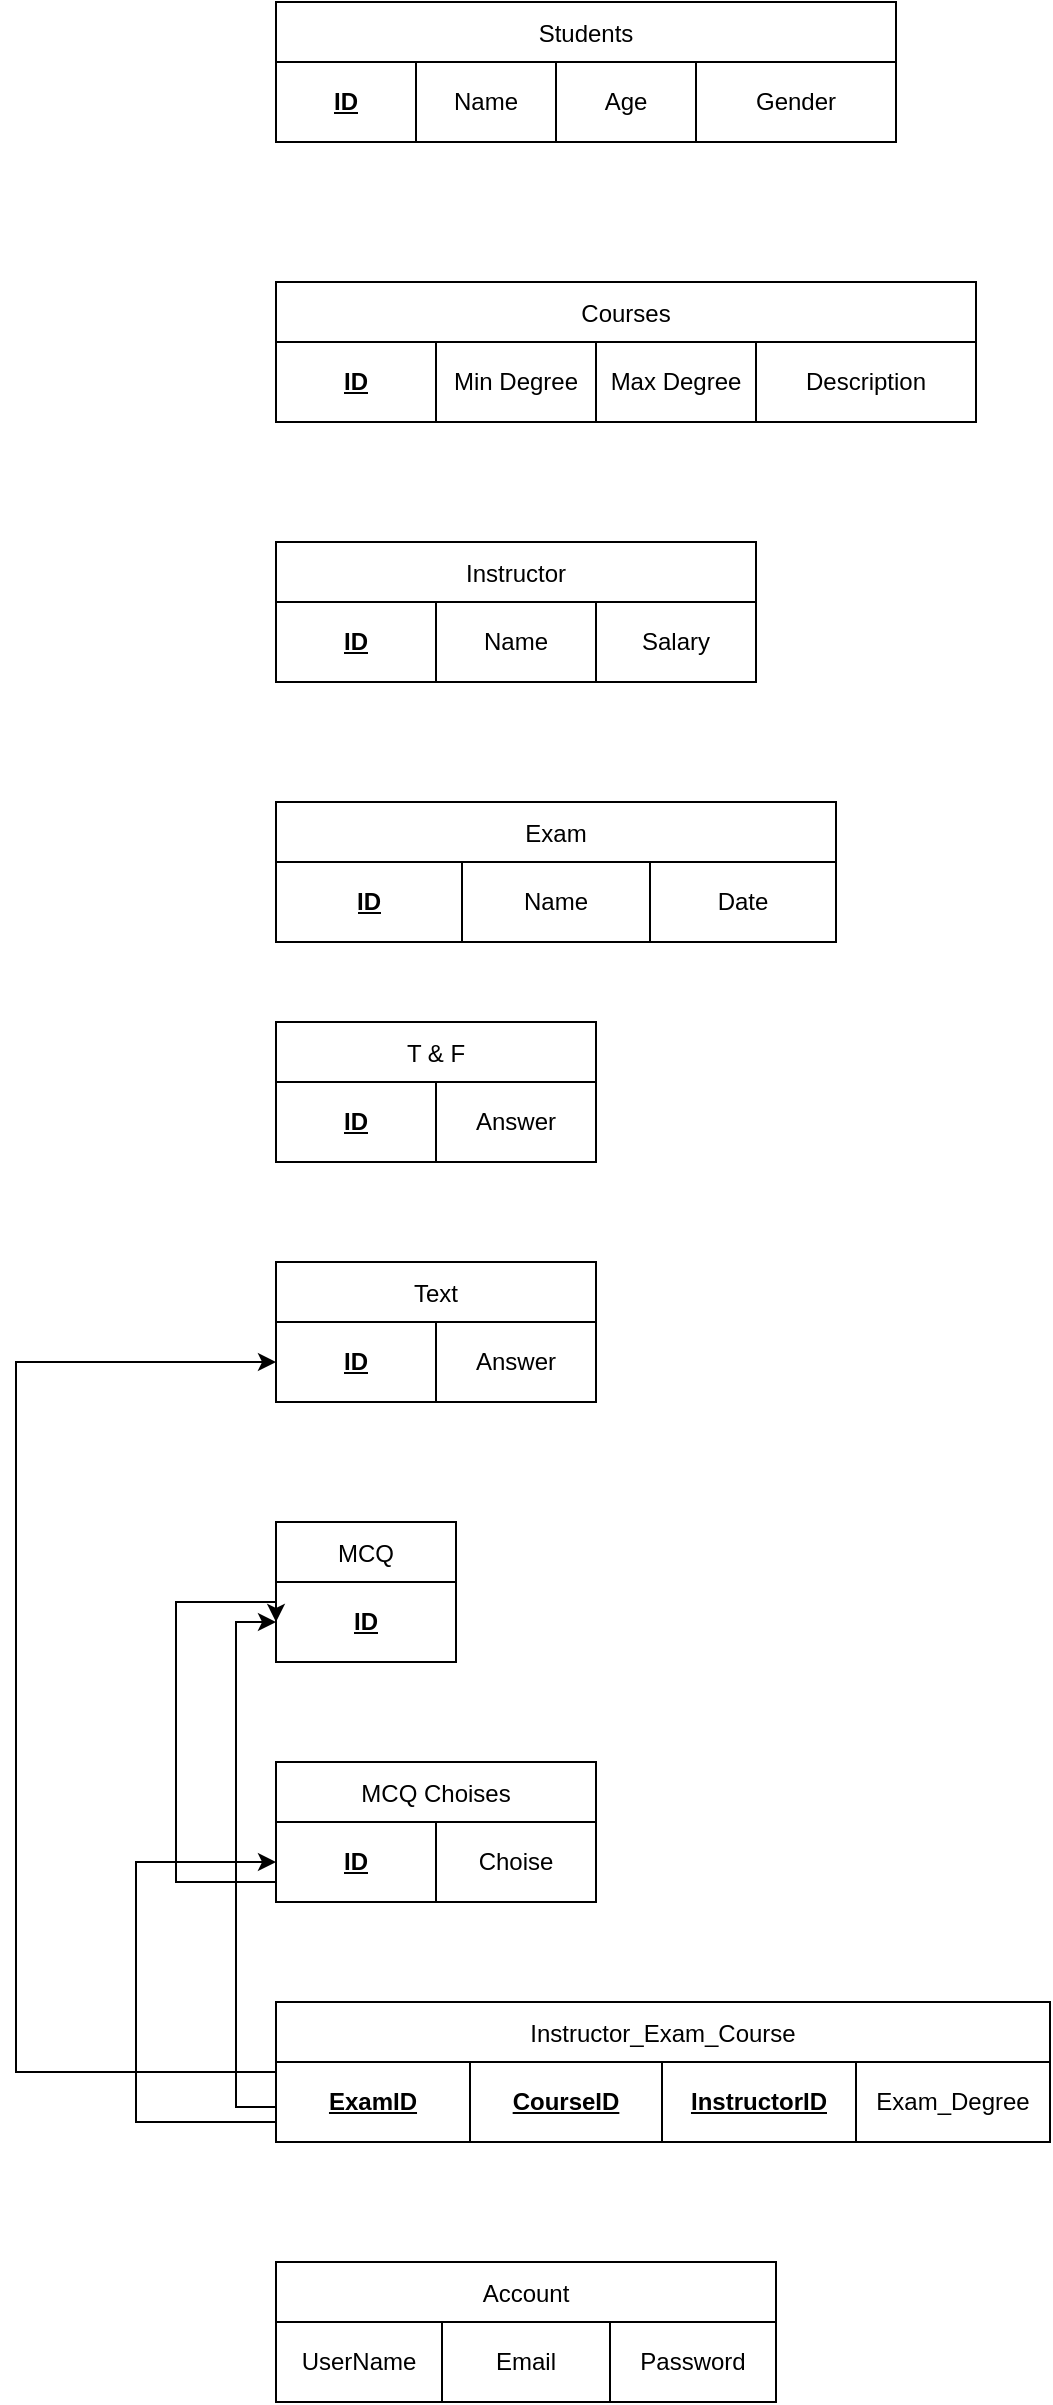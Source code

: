 <mxfile version="24.7.17">
  <diagram name="Page-1" id="Z9PlCmLsBD-gbKbMcJiN">
    <mxGraphModel dx="1278" dy="656" grid="1" gridSize="10" guides="1" tooltips="1" connect="1" arrows="1" fold="1" page="1" pageScale="1" pageWidth="850" pageHeight="1100" math="0" shadow="0">
      <root>
        <mxCell id="0" />
        <mxCell id="1" parent="0" />
        <mxCell id="nsTeJTZyOkKHgvpDhPuL-1" value="Students" style="shape=table;startSize=30;container=1;collapsible=0;childLayout=tableLayout;" vertex="1" parent="1">
          <mxGeometry x="200" y="10" width="310" height="70" as="geometry" />
        </mxCell>
        <mxCell id="nsTeJTZyOkKHgvpDhPuL-2" value="" style="shape=tableRow;horizontal=0;startSize=0;swimlaneHead=0;swimlaneBody=0;strokeColor=inherit;top=0;left=0;bottom=0;right=0;collapsible=0;dropTarget=0;fillColor=none;points=[[0,0.5],[1,0.5]];portConstraint=eastwest;" vertex="1" parent="nsTeJTZyOkKHgvpDhPuL-1">
          <mxGeometry y="30" width="310" height="40" as="geometry" />
        </mxCell>
        <mxCell id="nsTeJTZyOkKHgvpDhPuL-3" value="&lt;b&gt;&lt;u&gt;ID&lt;/u&gt;&lt;/b&gt;" style="shape=partialRectangle;html=1;whiteSpace=wrap;connectable=0;strokeColor=inherit;overflow=hidden;fillColor=none;top=0;left=0;bottom=0;right=0;pointerEvents=1;" vertex="1" parent="nsTeJTZyOkKHgvpDhPuL-2">
          <mxGeometry width="70" height="40" as="geometry">
            <mxRectangle width="70" height="40" as="alternateBounds" />
          </mxGeometry>
        </mxCell>
        <mxCell id="nsTeJTZyOkKHgvpDhPuL-4" value="Name" style="shape=partialRectangle;html=1;whiteSpace=wrap;connectable=0;strokeColor=inherit;overflow=hidden;fillColor=none;top=0;left=0;bottom=0;right=0;pointerEvents=1;" vertex="1" parent="nsTeJTZyOkKHgvpDhPuL-2">
          <mxGeometry x="70" width="70" height="40" as="geometry">
            <mxRectangle width="70" height="40" as="alternateBounds" />
          </mxGeometry>
        </mxCell>
        <mxCell id="nsTeJTZyOkKHgvpDhPuL-5" value="Age" style="shape=partialRectangle;html=1;whiteSpace=wrap;connectable=0;strokeColor=inherit;overflow=hidden;fillColor=none;top=0;left=0;bottom=0;right=0;pointerEvents=1;" vertex="1" parent="nsTeJTZyOkKHgvpDhPuL-2">
          <mxGeometry x="140" width="70" height="40" as="geometry">
            <mxRectangle width="70" height="40" as="alternateBounds" />
          </mxGeometry>
        </mxCell>
        <mxCell id="nsTeJTZyOkKHgvpDhPuL-6" value="Gender" style="shape=partialRectangle;html=1;whiteSpace=wrap;connectable=0;strokeColor=inherit;overflow=hidden;fillColor=none;top=0;left=0;bottom=0;right=0;pointerEvents=1;" vertex="1" parent="nsTeJTZyOkKHgvpDhPuL-2">
          <mxGeometry x="210" width="100" height="40" as="geometry">
            <mxRectangle width="100" height="40" as="alternateBounds" />
          </mxGeometry>
        </mxCell>
        <mxCell id="nsTeJTZyOkKHgvpDhPuL-13" value="Courses" style="shape=table;startSize=30;container=1;collapsible=0;childLayout=tableLayout;" vertex="1" parent="1">
          <mxGeometry x="200" y="150" width="350" height="70" as="geometry" />
        </mxCell>
        <mxCell id="nsTeJTZyOkKHgvpDhPuL-14" value="" style="shape=tableRow;horizontal=0;startSize=0;swimlaneHead=0;swimlaneBody=0;strokeColor=inherit;top=0;left=0;bottom=0;right=0;collapsible=0;dropTarget=0;fillColor=none;points=[[0,0.5],[1,0.5]];portConstraint=eastwest;" vertex="1" parent="nsTeJTZyOkKHgvpDhPuL-13">
          <mxGeometry y="30" width="350" height="40" as="geometry" />
        </mxCell>
        <mxCell id="nsTeJTZyOkKHgvpDhPuL-15" value="&lt;b&gt;&lt;u&gt;ID&lt;/u&gt;&lt;/b&gt;" style="shape=partialRectangle;html=1;whiteSpace=wrap;connectable=0;strokeColor=inherit;overflow=hidden;fillColor=none;top=0;left=0;bottom=0;right=0;pointerEvents=1;" vertex="1" parent="nsTeJTZyOkKHgvpDhPuL-14">
          <mxGeometry width="80" height="40" as="geometry">
            <mxRectangle width="80" height="40" as="alternateBounds" />
          </mxGeometry>
        </mxCell>
        <mxCell id="nsTeJTZyOkKHgvpDhPuL-16" value="Min Degree" style="shape=partialRectangle;html=1;whiteSpace=wrap;connectable=0;strokeColor=inherit;overflow=hidden;fillColor=none;top=0;left=0;bottom=0;right=0;pointerEvents=1;" vertex="1" parent="nsTeJTZyOkKHgvpDhPuL-14">
          <mxGeometry x="80" width="80" height="40" as="geometry">
            <mxRectangle width="80" height="40" as="alternateBounds" />
          </mxGeometry>
        </mxCell>
        <mxCell id="nsTeJTZyOkKHgvpDhPuL-17" value="Max Degree" style="shape=partialRectangle;html=1;whiteSpace=wrap;connectable=0;strokeColor=inherit;overflow=hidden;fillColor=none;top=0;left=0;bottom=0;right=0;pointerEvents=1;" vertex="1" parent="nsTeJTZyOkKHgvpDhPuL-14">
          <mxGeometry x="160" width="80" height="40" as="geometry">
            <mxRectangle width="80" height="40" as="alternateBounds" />
          </mxGeometry>
        </mxCell>
        <mxCell id="nsTeJTZyOkKHgvpDhPuL-18" value="Description" style="shape=partialRectangle;html=1;whiteSpace=wrap;connectable=0;strokeColor=inherit;overflow=hidden;fillColor=none;top=0;left=0;bottom=0;right=0;pointerEvents=1;" vertex="1" parent="nsTeJTZyOkKHgvpDhPuL-14">
          <mxGeometry x="240" width="110" height="40" as="geometry">
            <mxRectangle width="110" height="40" as="alternateBounds" />
          </mxGeometry>
        </mxCell>
        <mxCell id="nsTeJTZyOkKHgvpDhPuL-19" value="Instructor" style="shape=table;startSize=30;container=1;collapsible=0;childLayout=tableLayout;" vertex="1" parent="1">
          <mxGeometry x="200" y="280" width="240" height="70" as="geometry" />
        </mxCell>
        <mxCell id="nsTeJTZyOkKHgvpDhPuL-20" value="" style="shape=tableRow;horizontal=0;startSize=0;swimlaneHead=0;swimlaneBody=0;strokeColor=inherit;top=0;left=0;bottom=0;right=0;collapsible=0;dropTarget=0;fillColor=none;points=[[0,0.5],[1,0.5]];portConstraint=eastwest;" vertex="1" parent="nsTeJTZyOkKHgvpDhPuL-19">
          <mxGeometry y="30" width="240" height="40" as="geometry" />
        </mxCell>
        <mxCell id="nsTeJTZyOkKHgvpDhPuL-21" value="&lt;b&gt;&lt;u&gt;ID&lt;/u&gt;&lt;/b&gt;" style="shape=partialRectangle;html=1;whiteSpace=wrap;connectable=0;strokeColor=inherit;overflow=hidden;fillColor=none;top=0;left=0;bottom=0;right=0;pointerEvents=1;" vertex="1" parent="nsTeJTZyOkKHgvpDhPuL-20">
          <mxGeometry width="80" height="40" as="geometry">
            <mxRectangle width="80" height="40" as="alternateBounds" />
          </mxGeometry>
        </mxCell>
        <mxCell id="nsTeJTZyOkKHgvpDhPuL-22" value="Name" style="shape=partialRectangle;html=1;whiteSpace=wrap;connectable=0;strokeColor=inherit;overflow=hidden;fillColor=none;top=0;left=0;bottom=0;right=0;pointerEvents=1;" vertex="1" parent="nsTeJTZyOkKHgvpDhPuL-20">
          <mxGeometry x="80" width="80" height="40" as="geometry">
            <mxRectangle width="80" height="40" as="alternateBounds" />
          </mxGeometry>
        </mxCell>
        <mxCell id="nsTeJTZyOkKHgvpDhPuL-23" value="Salary" style="shape=partialRectangle;html=1;whiteSpace=wrap;connectable=0;strokeColor=inherit;overflow=hidden;fillColor=none;top=0;left=0;bottom=0;right=0;pointerEvents=1;" vertex="1" parent="nsTeJTZyOkKHgvpDhPuL-20">
          <mxGeometry x="160" width="80" height="40" as="geometry">
            <mxRectangle width="80" height="40" as="alternateBounds" />
          </mxGeometry>
        </mxCell>
        <mxCell id="nsTeJTZyOkKHgvpDhPuL-24" value="Exam" style="shape=table;startSize=30;container=1;collapsible=0;childLayout=tableLayout;" vertex="1" parent="1">
          <mxGeometry x="200" y="410" width="280" height="70" as="geometry" />
        </mxCell>
        <mxCell id="nsTeJTZyOkKHgvpDhPuL-25" value="" style="shape=tableRow;horizontal=0;startSize=0;swimlaneHead=0;swimlaneBody=0;strokeColor=inherit;top=0;left=0;bottom=0;right=0;collapsible=0;dropTarget=0;fillColor=none;points=[[0,0.5],[1,0.5]];portConstraint=eastwest;" vertex="1" parent="nsTeJTZyOkKHgvpDhPuL-24">
          <mxGeometry y="30" width="280" height="40" as="geometry" />
        </mxCell>
        <mxCell id="nsTeJTZyOkKHgvpDhPuL-26" value="&lt;b&gt;&lt;u&gt;ID&lt;/u&gt;&lt;/b&gt;" style="shape=partialRectangle;html=1;whiteSpace=wrap;connectable=0;strokeColor=inherit;overflow=hidden;fillColor=none;top=0;left=0;bottom=0;right=0;pointerEvents=1;" vertex="1" parent="nsTeJTZyOkKHgvpDhPuL-25">
          <mxGeometry width="93" height="40" as="geometry">
            <mxRectangle width="93" height="40" as="alternateBounds" />
          </mxGeometry>
        </mxCell>
        <mxCell id="nsTeJTZyOkKHgvpDhPuL-27" value="Name" style="shape=partialRectangle;html=1;whiteSpace=wrap;connectable=0;strokeColor=inherit;overflow=hidden;fillColor=none;top=0;left=0;bottom=0;right=0;pointerEvents=1;" vertex="1" parent="nsTeJTZyOkKHgvpDhPuL-25">
          <mxGeometry x="93" width="94" height="40" as="geometry">
            <mxRectangle width="94" height="40" as="alternateBounds" />
          </mxGeometry>
        </mxCell>
        <mxCell id="nsTeJTZyOkKHgvpDhPuL-28" value="Date" style="shape=partialRectangle;html=1;whiteSpace=wrap;connectable=0;strokeColor=inherit;overflow=hidden;fillColor=none;top=0;left=0;bottom=0;right=0;pointerEvents=1;" vertex="1" parent="nsTeJTZyOkKHgvpDhPuL-25">
          <mxGeometry x="187" width="93" height="40" as="geometry">
            <mxRectangle width="93" height="40" as="alternateBounds" />
          </mxGeometry>
        </mxCell>
        <mxCell id="nsTeJTZyOkKHgvpDhPuL-29" value="T &amp; F" style="shape=table;startSize=30;container=1;collapsible=0;childLayout=tableLayout;" vertex="1" parent="1">
          <mxGeometry x="200" y="520" width="160" height="70" as="geometry" />
        </mxCell>
        <mxCell id="nsTeJTZyOkKHgvpDhPuL-30" value="" style="shape=tableRow;horizontal=0;startSize=0;swimlaneHead=0;swimlaneBody=0;strokeColor=inherit;top=0;left=0;bottom=0;right=0;collapsible=0;dropTarget=0;fillColor=none;points=[[0,0.5],[1,0.5]];portConstraint=eastwest;" vertex="1" parent="nsTeJTZyOkKHgvpDhPuL-29">
          <mxGeometry y="30" width="160" height="40" as="geometry" />
        </mxCell>
        <mxCell id="nsTeJTZyOkKHgvpDhPuL-31" value="&lt;b&gt;&lt;u&gt;ID&lt;/u&gt;&lt;/b&gt;" style="shape=partialRectangle;html=1;whiteSpace=wrap;connectable=0;strokeColor=inherit;overflow=hidden;fillColor=none;top=0;left=0;bottom=0;right=0;pointerEvents=1;" vertex="1" parent="nsTeJTZyOkKHgvpDhPuL-30">
          <mxGeometry width="80" height="40" as="geometry">
            <mxRectangle width="80" height="40" as="alternateBounds" />
          </mxGeometry>
        </mxCell>
        <mxCell id="nsTeJTZyOkKHgvpDhPuL-32" value="Answer" style="shape=partialRectangle;html=1;whiteSpace=wrap;connectable=0;strokeColor=inherit;overflow=hidden;fillColor=none;top=0;left=0;bottom=0;right=0;pointerEvents=1;" vertex="1" parent="nsTeJTZyOkKHgvpDhPuL-30">
          <mxGeometry x="80" width="80" height="40" as="geometry">
            <mxRectangle width="80" height="40" as="alternateBounds" />
          </mxGeometry>
        </mxCell>
        <mxCell id="nsTeJTZyOkKHgvpDhPuL-33" value="Text" style="shape=table;startSize=30;container=1;collapsible=0;childLayout=tableLayout;" vertex="1" parent="1">
          <mxGeometry x="200" y="640" width="160" height="70" as="geometry" />
        </mxCell>
        <mxCell id="nsTeJTZyOkKHgvpDhPuL-34" value="" style="shape=tableRow;horizontal=0;startSize=0;swimlaneHead=0;swimlaneBody=0;strokeColor=inherit;top=0;left=0;bottom=0;right=0;collapsible=0;dropTarget=0;fillColor=none;points=[[0,0.5],[1,0.5]];portConstraint=eastwest;" vertex="1" parent="nsTeJTZyOkKHgvpDhPuL-33">
          <mxGeometry y="30" width="160" height="40" as="geometry" />
        </mxCell>
        <mxCell id="nsTeJTZyOkKHgvpDhPuL-35" value="&lt;b&gt;&lt;u&gt;ID&lt;/u&gt;&lt;/b&gt;" style="shape=partialRectangle;html=1;whiteSpace=wrap;connectable=0;strokeColor=inherit;overflow=hidden;fillColor=none;top=0;left=0;bottom=0;right=0;pointerEvents=1;" vertex="1" parent="nsTeJTZyOkKHgvpDhPuL-34">
          <mxGeometry width="80" height="40" as="geometry">
            <mxRectangle width="80" height="40" as="alternateBounds" />
          </mxGeometry>
        </mxCell>
        <mxCell id="nsTeJTZyOkKHgvpDhPuL-36" value="Answer" style="shape=partialRectangle;html=1;whiteSpace=wrap;connectable=0;strokeColor=inherit;overflow=hidden;fillColor=none;top=0;left=0;bottom=0;right=0;pointerEvents=1;" vertex="1" parent="nsTeJTZyOkKHgvpDhPuL-34">
          <mxGeometry x="80" width="80" height="40" as="geometry">
            <mxRectangle width="80" height="40" as="alternateBounds" />
          </mxGeometry>
        </mxCell>
        <mxCell id="nsTeJTZyOkKHgvpDhPuL-37" value="MCQ" style="shape=table;startSize=30;container=1;collapsible=0;childLayout=tableLayout;" vertex="1" parent="1">
          <mxGeometry x="200" y="770" width="90" height="70" as="geometry" />
        </mxCell>
        <mxCell id="nsTeJTZyOkKHgvpDhPuL-38" value="" style="shape=tableRow;horizontal=0;startSize=0;swimlaneHead=0;swimlaneBody=0;strokeColor=inherit;top=0;left=0;bottom=0;right=0;collapsible=0;dropTarget=0;fillColor=none;points=[[0,0.5],[1,0.5]];portConstraint=eastwest;" vertex="1" parent="nsTeJTZyOkKHgvpDhPuL-37">
          <mxGeometry y="30" width="90" height="40" as="geometry" />
        </mxCell>
        <mxCell id="nsTeJTZyOkKHgvpDhPuL-39" value="&lt;b&gt;&lt;u&gt;ID&lt;/u&gt;&lt;/b&gt;" style="shape=partialRectangle;html=1;whiteSpace=wrap;connectable=0;strokeColor=inherit;overflow=hidden;fillColor=none;top=0;left=0;bottom=0;right=0;pointerEvents=1;" vertex="1" parent="nsTeJTZyOkKHgvpDhPuL-38">
          <mxGeometry width="90" height="40" as="geometry">
            <mxRectangle width="90" height="40" as="alternateBounds" />
          </mxGeometry>
        </mxCell>
        <mxCell id="nsTeJTZyOkKHgvpDhPuL-40" value="MCQ Choises" style="shape=table;startSize=30;container=1;collapsible=0;childLayout=tableLayout;" vertex="1" parent="1">
          <mxGeometry x="200" y="890" width="160" height="70" as="geometry" />
        </mxCell>
        <mxCell id="nsTeJTZyOkKHgvpDhPuL-41" value="" style="shape=tableRow;horizontal=0;startSize=0;swimlaneHead=0;swimlaneBody=0;strokeColor=inherit;top=0;left=0;bottom=0;right=0;collapsible=0;dropTarget=0;fillColor=none;points=[[0,0.5],[1,0.5]];portConstraint=eastwest;" vertex="1" parent="nsTeJTZyOkKHgvpDhPuL-40">
          <mxGeometry y="30" width="160" height="40" as="geometry" />
        </mxCell>
        <mxCell id="nsTeJTZyOkKHgvpDhPuL-42" value="&lt;b&gt;&lt;u&gt;ID&lt;/u&gt;&lt;/b&gt;" style="shape=partialRectangle;html=1;whiteSpace=wrap;connectable=0;strokeColor=inherit;overflow=hidden;fillColor=none;top=0;left=0;bottom=0;right=0;pointerEvents=1;" vertex="1" parent="nsTeJTZyOkKHgvpDhPuL-41">
          <mxGeometry width="80" height="40" as="geometry">
            <mxRectangle width="80" height="40" as="alternateBounds" />
          </mxGeometry>
        </mxCell>
        <mxCell id="nsTeJTZyOkKHgvpDhPuL-43" value="Choise" style="shape=partialRectangle;html=1;whiteSpace=wrap;connectable=0;strokeColor=inherit;overflow=hidden;fillColor=none;top=0;left=0;bottom=0;right=0;pointerEvents=1;" vertex="1" parent="nsTeJTZyOkKHgvpDhPuL-41">
          <mxGeometry x="80" width="80" height="40" as="geometry">
            <mxRectangle width="80" height="40" as="alternateBounds" />
          </mxGeometry>
        </mxCell>
        <mxCell id="nsTeJTZyOkKHgvpDhPuL-45" value="Account" style="shape=table;startSize=30;container=1;collapsible=0;childLayout=tableLayout;" vertex="1" parent="1">
          <mxGeometry x="200" y="1140" width="250" height="70" as="geometry" />
        </mxCell>
        <mxCell id="nsTeJTZyOkKHgvpDhPuL-46" value="" style="shape=tableRow;horizontal=0;startSize=0;swimlaneHead=0;swimlaneBody=0;strokeColor=inherit;top=0;left=0;bottom=0;right=0;collapsible=0;dropTarget=0;fillColor=none;points=[[0,0.5],[1,0.5]];portConstraint=eastwest;" vertex="1" parent="nsTeJTZyOkKHgvpDhPuL-45">
          <mxGeometry y="30" width="250" height="40" as="geometry" />
        </mxCell>
        <mxCell id="nsTeJTZyOkKHgvpDhPuL-47" value="UserName" style="shape=partialRectangle;html=1;whiteSpace=wrap;connectable=0;strokeColor=inherit;overflow=hidden;fillColor=none;top=0;left=0;bottom=0;right=0;pointerEvents=1;" vertex="1" parent="nsTeJTZyOkKHgvpDhPuL-46">
          <mxGeometry width="83" height="40" as="geometry">
            <mxRectangle width="83" height="40" as="alternateBounds" />
          </mxGeometry>
        </mxCell>
        <mxCell id="nsTeJTZyOkKHgvpDhPuL-48" value="Email" style="shape=partialRectangle;html=1;whiteSpace=wrap;connectable=0;strokeColor=inherit;overflow=hidden;fillColor=none;top=0;left=0;bottom=0;right=0;pointerEvents=1;" vertex="1" parent="nsTeJTZyOkKHgvpDhPuL-46">
          <mxGeometry x="83" width="84" height="40" as="geometry">
            <mxRectangle width="84" height="40" as="alternateBounds" />
          </mxGeometry>
        </mxCell>
        <mxCell id="nsTeJTZyOkKHgvpDhPuL-49" value="Password" style="shape=partialRectangle;html=1;whiteSpace=wrap;connectable=0;strokeColor=inherit;overflow=hidden;fillColor=none;top=0;left=0;bottom=0;right=0;pointerEvents=1;" vertex="1" parent="nsTeJTZyOkKHgvpDhPuL-46">
          <mxGeometry x="167" width="83" height="40" as="geometry">
            <mxRectangle width="83" height="40" as="alternateBounds" />
          </mxGeometry>
        </mxCell>
        <mxCell id="nsTeJTZyOkKHgvpDhPuL-57" style="edgeStyle=orthogonalEdgeStyle;rounded=0;orthogonalLoop=1;jettySize=auto;html=1;exitX=0;exitY=0.75;exitDx=0;exitDy=0;entryX=0;entryY=0.5;entryDx=0;entryDy=0;" edge="1" parent="1" source="nsTeJTZyOkKHgvpDhPuL-50" target="nsTeJTZyOkKHgvpDhPuL-38">
          <mxGeometry relative="1" as="geometry" />
        </mxCell>
        <mxCell id="nsTeJTZyOkKHgvpDhPuL-64" style="edgeStyle=orthogonalEdgeStyle;rounded=0;orthogonalLoop=1;jettySize=auto;html=1;entryX=0;entryY=0.5;entryDx=0;entryDy=0;" edge="1" parent="1" source="nsTeJTZyOkKHgvpDhPuL-50" target="nsTeJTZyOkKHgvpDhPuL-34">
          <mxGeometry relative="1" as="geometry">
            <Array as="points">
              <mxPoint x="70" y="1045" />
              <mxPoint x="70" y="690" />
            </Array>
          </mxGeometry>
        </mxCell>
        <mxCell id="nsTeJTZyOkKHgvpDhPuL-50" value="Instructor_Exam_Course" style="shape=table;startSize=30;container=1;collapsible=0;childLayout=tableLayout;" vertex="1" parent="1">
          <mxGeometry x="200" y="1010" width="387" height="70" as="geometry" />
        </mxCell>
        <mxCell id="nsTeJTZyOkKHgvpDhPuL-51" value="" style="shape=tableRow;horizontal=0;startSize=0;swimlaneHead=0;swimlaneBody=0;strokeColor=inherit;top=0;left=0;bottom=0;right=0;collapsible=0;dropTarget=0;fillColor=none;points=[[0,0.5],[1,0.5]];portConstraint=eastwest;" vertex="1" parent="nsTeJTZyOkKHgvpDhPuL-50">
          <mxGeometry y="30" width="387" height="40" as="geometry" />
        </mxCell>
        <mxCell id="nsTeJTZyOkKHgvpDhPuL-52" value="&lt;u&gt;&lt;b&gt;ExamID&lt;/b&gt;&lt;/u&gt;" style="shape=partialRectangle;html=1;whiteSpace=wrap;connectable=0;strokeColor=inherit;overflow=hidden;fillColor=none;top=0;left=0;bottom=0;right=0;pointerEvents=1;" vertex="1" parent="nsTeJTZyOkKHgvpDhPuL-51">
          <mxGeometry width="97" height="40" as="geometry">
            <mxRectangle width="97" height="40" as="alternateBounds" />
          </mxGeometry>
        </mxCell>
        <mxCell id="nsTeJTZyOkKHgvpDhPuL-53" value="&lt;b&gt;&lt;u&gt;CourseID&lt;/u&gt;&lt;/b&gt;" style="shape=partialRectangle;html=1;whiteSpace=wrap;connectable=0;strokeColor=inherit;overflow=hidden;fillColor=none;top=0;left=0;bottom=0;right=0;pointerEvents=1;" vertex="1" parent="nsTeJTZyOkKHgvpDhPuL-51">
          <mxGeometry x="97" width="96" height="40" as="geometry">
            <mxRectangle width="96" height="40" as="alternateBounds" />
          </mxGeometry>
        </mxCell>
        <mxCell id="nsTeJTZyOkKHgvpDhPuL-54" value="&lt;b&gt;&lt;u&gt;InstructorID&lt;/u&gt;&lt;/b&gt;" style="shape=partialRectangle;html=1;whiteSpace=wrap;connectable=0;strokeColor=inherit;overflow=hidden;fillColor=none;top=0;left=0;bottom=0;right=0;pointerEvents=1;" vertex="1" parent="nsTeJTZyOkKHgvpDhPuL-51">
          <mxGeometry x="193" width="97" height="40" as="geometry">
            <mxRectangle width="97" height="40" as="alternateBounds" />
          </mxGeometry>
        </mxCell>
        <mxCell id="nsTeJTZyOkKHgvpDhPuL-55" value="Exam_Degree" style="shape=partialRectangle;html=1;whiteSpace=wrap;connectable=0;strokeColor=inherit;overflow=hidden;fillColor=none;top=0;left=0;bottom=0;right=0;pointerEvents=1;" vertex="1" parent="nsTeJTZyOkKHgvpDhPuL-51">
          <mxGeometry x="290" width="97" height="40" as="geometry">
            <mxRectangle width="97" height="40" as="alternateBounds" />
          </mxGeometry>
        </mxCell>
        <mxCell id="nsTeJTZyOkKHgvpDhPuL-56" style="edgeStyle=orthogonalEdgeStyle;rounded=0;orthogonalLoop=1;jettySize=auto;html=1;exitX=0;exitY=0.5;exitDx=0;exitDy=0;entryX=0;entryY=0.5;entryDx=0;entryDy=0;" edge="1" parent="1" source="nsTeJTZyOkKHgvpDhPuL-51" target="nsTeJTZyOkKHgvpDhPuL-41">
          <mxGeometry relative="1" as="geometry">
            <Array as="points">
              <mxPoint x="200" y="1070" />
              <mxPoint x="130" y="1070" />
              <mxPoint x="130" y="940" />
            </Array>
          </mxGeometry>
        </mxCell>
        <mxCell id="nsTeJTZyOkKHgvpDhPuL-58" style="edgeStyle=orthogonalEdgeStyle;rounded=0;orthogonalLoop=1;jettySize=auto;html=1;exitX=0;exitY=0.5;exitDx=0;exitDy=0;entryX=0;entryY=0.5;entryDx=0;entryDy=0;" edge="1" parent="1" source="nsTeJTZyOkKHgvpDhPuL-41" target="nsTeJTZyOkKHgvpDhPuL-38">
          <mxGeometry relative="1" as="geometry">
            <Array as="points">
              <mxPoint x="200" y="950" />
              <mxPoint x="150" y="950" />
              <mxPoint x="150" y="810" />
              <mxPoint x="200" y="810" />
            </Array>
          </mxGeometry>
        </mxCell>
      </root>
    </mxGraphModel>
  </diagram>
</mxfile>
